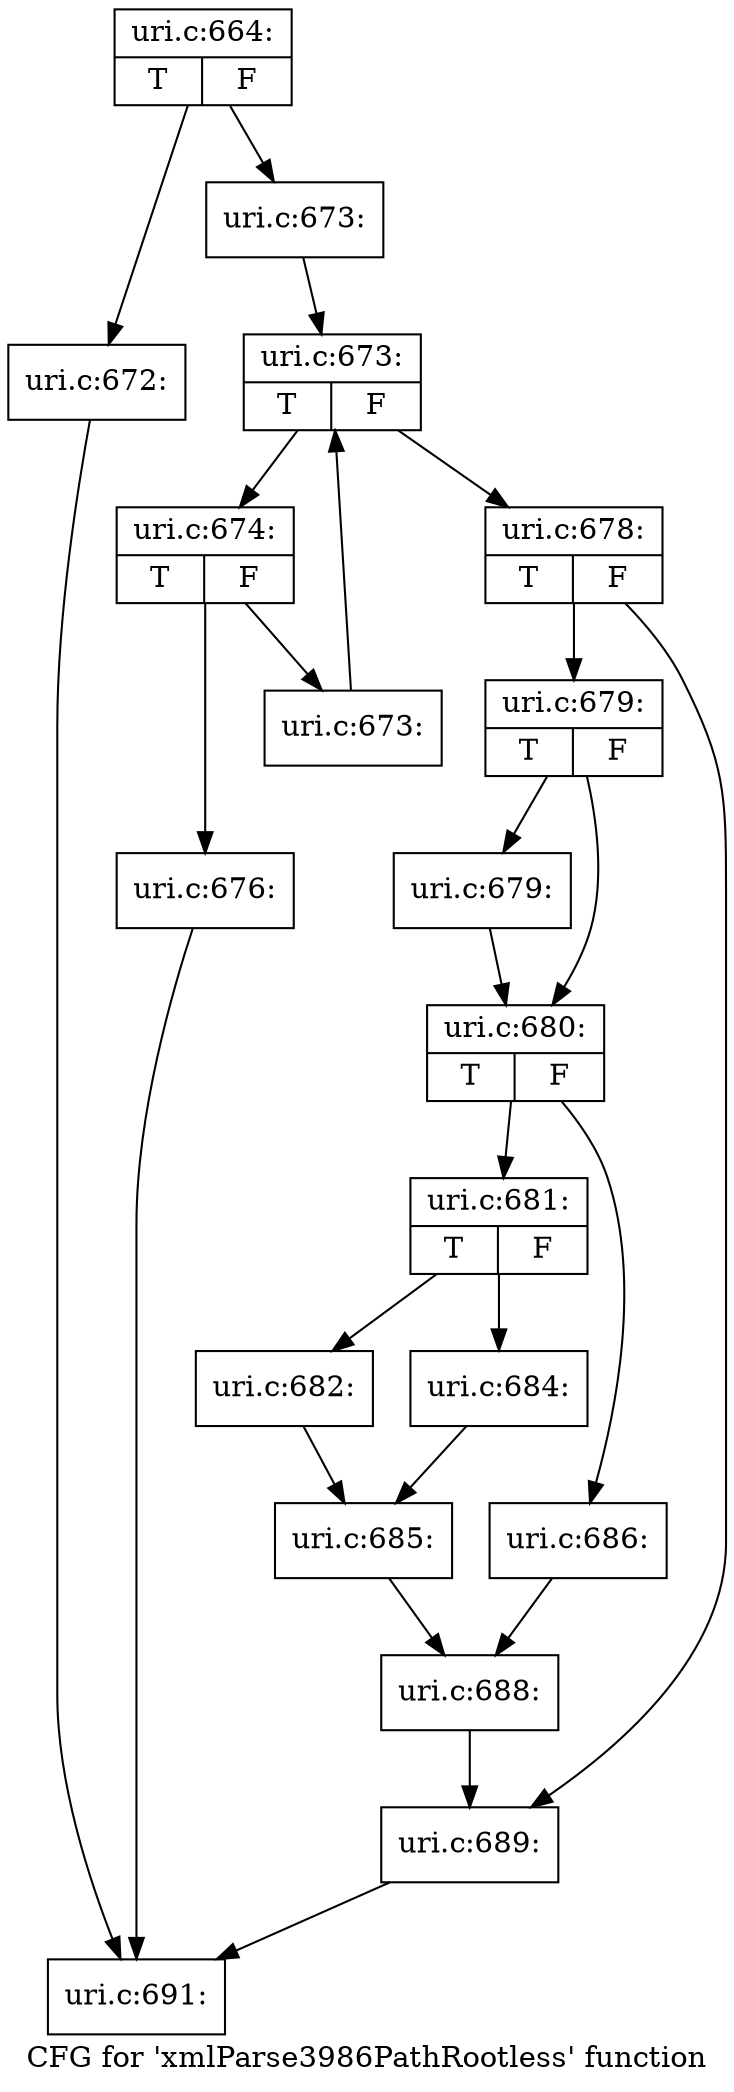 digraph "CFG for 'xmlParse3986PathRootless' function" {
	label="CFG for 'xmlParse3986PathRootless' function";

	Node0x4966fc0 [shape=record,label="{uri.c:664:|{<s0>T|<s1>F}}"];
	Node0x4966fc0 -> Node0x48a2090;
	Node0x4966fc0 -> Node0x48a20e0;
	Node0x48a2090 [shape=record,label="{uri.c:672:}"];
	Node0x48a2090 -> Node0x48a1060;
	Node0x48a20e0 [shape=record,label="{uri.c:673:}"];
	Node0x48a20e0 -> Node0x48a2560;
	Node0x48a2560 [shape=record,label="{uri.c:673:|{<s0>T|<s1>F}}"];
	Node0x48a2560 -> Node0x48a2a10;
	Node0x48a2560 -> Node0x48a2780;
	Node0x48a2a10 [shape=record,label="{uri.c:674:|{<s0>T|<s1>F}}"];
	Node0x48a2a10 -> Node0x48a2f80;
	Node0x48a2a10 -> Node0x48a2fd0;
	Node0x48a2f80 [shape=record,label="{uri.c:676:}"];
	Node0x48a2f80 -> Node0x48a1060;
	Node0x48a2fd0 [shape=record,label="{uri.c:673:}"];
	Node0x48a2fd0 -> Node0x48a2560;
	Node0x48a2780 [shape=record,label="{uri.c:678:|{<s0>T|<s1>F}}"];
	Node0x48a2780 -> Node0x48a3550;
	Node0x48a2780 -> Node0x48a35a0;
	Node0x48a3550 [shape=record,label="{uri.c:679:|{<s0>T|<s1>F}}"];
	Node0x48a3550 -> Node0x48a3960;
	Node0x48a3550 -> Node0x48a39b0;
	Node0x48a3960 [shape=record,label="{uri.c:679:}"];
	Node0x48a3960 -> Node0x48a39b0;
	Node0x48a39b0 [shape=record,label="{uri.c:680:|{<s0>T|<s1>F}}"];
	Node0x48a39b0 -> Node0x48a40e0;
	Node0x48a39b0 -> Node0x48a4180;
	Node0x48a40e0 [shape=record,label="{uri.c:681:|{<s0>T|<s1>F}}"];
	Node0x48a40e0 -> Node0x48a4630;
	Node0x48a40e0 -> Node0x48a46d0;
	Node0x48a4630 [shape=record,label="{uri.c:682:}"];
	Node0x48a4630 -> Node0x48a4680;
	Node0x48a46d0 [shape=record,label="{uri.c:684:}"];
	Node0x48a46d0 -> Node0x48a4680;
	Node0x48a4680 [shape=record,label="{uri.c:685:}"];
	Node0x48a4680 -> Node0x48a4130;
	Node0x48a4180 [shape=record,label="{uri.c:686:}"];
	Node0x48a4180 -> Node0x48a4130;
	Node0x48a4130 [shape=record,label="{uri.c:688:}"];
	Node0x48a4130 -> Node0x48a35a0;
	Node0x48a35a0 [shape=record,label="{uri.c:689:}"];
	Node0x48a35a0 -> Node0x48a1060;
	Node0x48a1060 [shape=record,label="{uri.c:691:}"];
}
